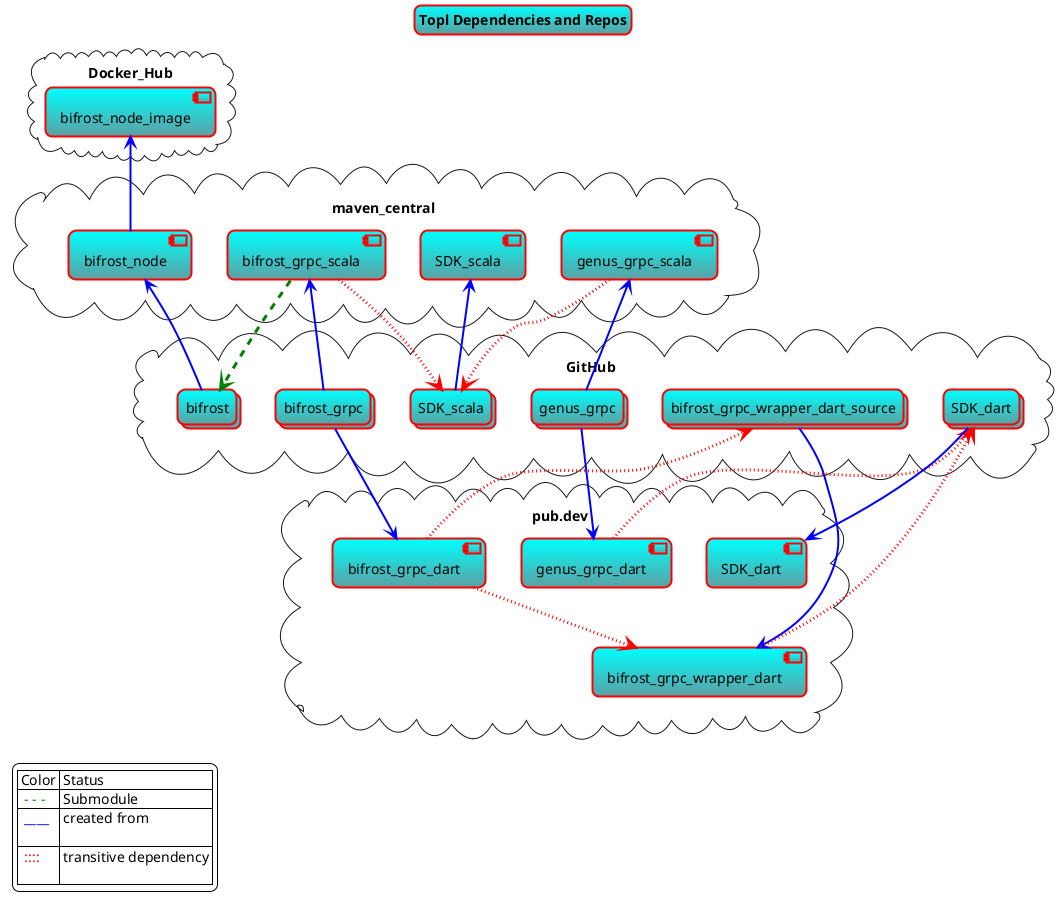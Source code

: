 @startuml
skinparam titleBorderRoundCorner 15
skinparam titleBorderThickness 2
skinparam titleBorderColor red
skinparam titleBackgroundColor Aqua-CadetBlue

skinparam Legend {
    BackgroundColor #FFFFFF
    FontColor #000000
}

title Topl Dependencies and Repos

cloud Docker_Hub {
  component bifrost_node_image
}

cloud GitHub {
  Collections "bifrost_grpc" as bg
  Collections bifrost_grpc_wrapper_dart_source
  Collections bifrost
  Collections SDK_scala
  Collections SDK_dart
  Collections genus_grpc
}
cloud maven_central {
  component bifrost_grpc_scala
  component genus_grpc_scala
  component SDK_scala as SDK_scala.jar
  component bifrost_node
}
cloud pub.dev {
  component bifrost_grpc_dart
  component bifrost_grpc_wrapper_dart
  component genus_grpc_dart
  component SDK_dart as SDK_dart_lib
}
bifrost_grpc_scala <-[#blue,thickness=2]- bg
bg -[#blue,thickness=2]-> bifrost_grpc_dart
bifrost_grpc_dart -[#red,dotted,thickness=3]-> bifrost_grpc_wrapper_dart
bifrost_grpc_dart -[#red,dotted,thickness=3]-> bifrost_grpc_wrapper_dart_source
bifrost_grpc_wrapper_dart_source -[#blue,thickness=2]-> bifrost_grpc_wrapper_dart
bifrost_grpc_scala -[#green,dashed,thickness=3]-> bifrost
bifrost_grpc_scala -[#red,dotted,thickness=3]-> SDK_scala
genus_grpc -[#blue,thickness=2]-> genus_grpc_scala
genus_grpc_scala -[#red,dotted,thickness=3]-> SDK_scala
SDK_scala -[#blue,thickness=2]-> SDK_scala.jar
bifrost -[#blue,thickness=2]-> bifrost_node
bifrost_node_image <-[#blue,thickness=2]- bifrost_node
genus_grpc -[#blue,thickness=2]-> genus_grpc_dart
genus_grpc_dart -[#red,dotted,thickness=3]-> SDK_dart
SDK_dart <-[#red,dotted,thickness=3]- bifrost_grpc_wrapper_dart
SDK_dart -[#blue,thickness=2]-> SDK_dart_lib


maven_central -[hidden]- GitHub
GitHub -[hidden]----- pub.dev

legend bottom left
  | Color | Status |
  | <color:#green> - - -| Submodule |
  | <color:#blue> ____\n| created from |
  | <color:red> ::::\n | transitive dependency |
end legend

@enduml
